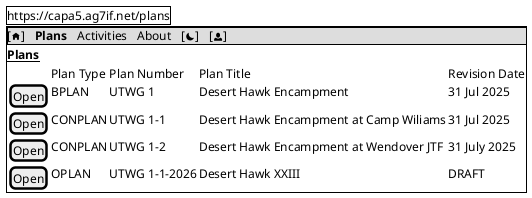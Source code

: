 @startsalt Plans Index
{ 
{+ https://capa5.ag7if.net/plans }
{+
{* [<&home>] | <b>Plans</b> | Activities | About | [<&moon>] | [<&person>] }

<b><u>Plans</u></b>

{
    .      | Plan Type | Plan Number   | Plan Title                             | Revision Date
    [Open] | BPLAN     | UTWG 1        | Desert Hawk Encampment                 | 31 Jul 2025
    [Open] | CONPLAN   | UTWG 1-1      | Desert Hawk Encampment at Camp Wiliams | 31 Jul 2025
    [Open] | CONPLAN   | UTWG 1-2      | Desert Hawk Encampment at Wendover JTF | 31 July 2025
    [Open] | OPLAN     | UTWG 1-1-2026 | Desert Hawk XXIII                      | DRAFT
}

}
}
@endsalt
